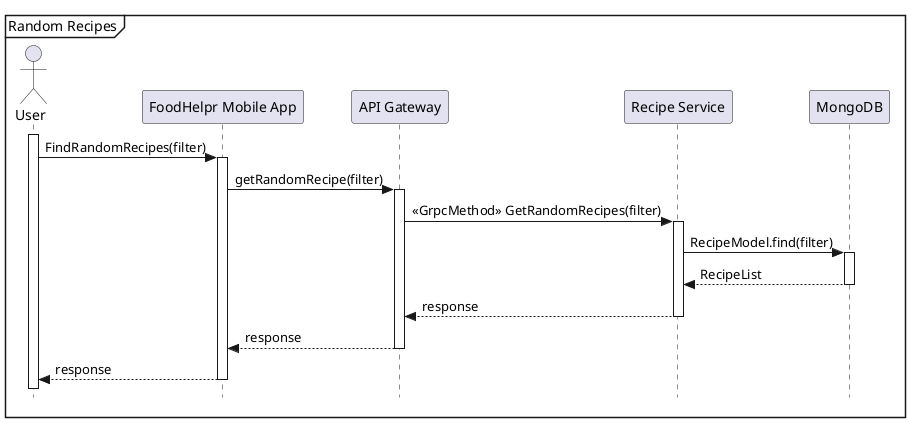 @startuml
mainframe Random Recipes
skinparam style strictuml

actor "User" as user
participant "FoodHelpr Mobile App" as fe
participant "API Gateway" as gateway
participant "Recipe Service" as recipe
participant "MongoDB" as mongo

activate user
user -> fe: FindRandomRecipes(filter)
activate fe
fe -> gateway: getRandomRecipe(filter)
activate gateway
gateway -> recipe: <<GrpcMethod>> GetRandomRecipes(filter)
activate recipe
recipe -> mongo: RecipeModel.find(filter)
activate mongo
mongo --> recipe: RecipeList
deactivate mongo
recipe --> gateway: response
deactivate recipe
gateway --> fe: response
deactivate gateway
fe --> user: response
deactivate fe

@enduml